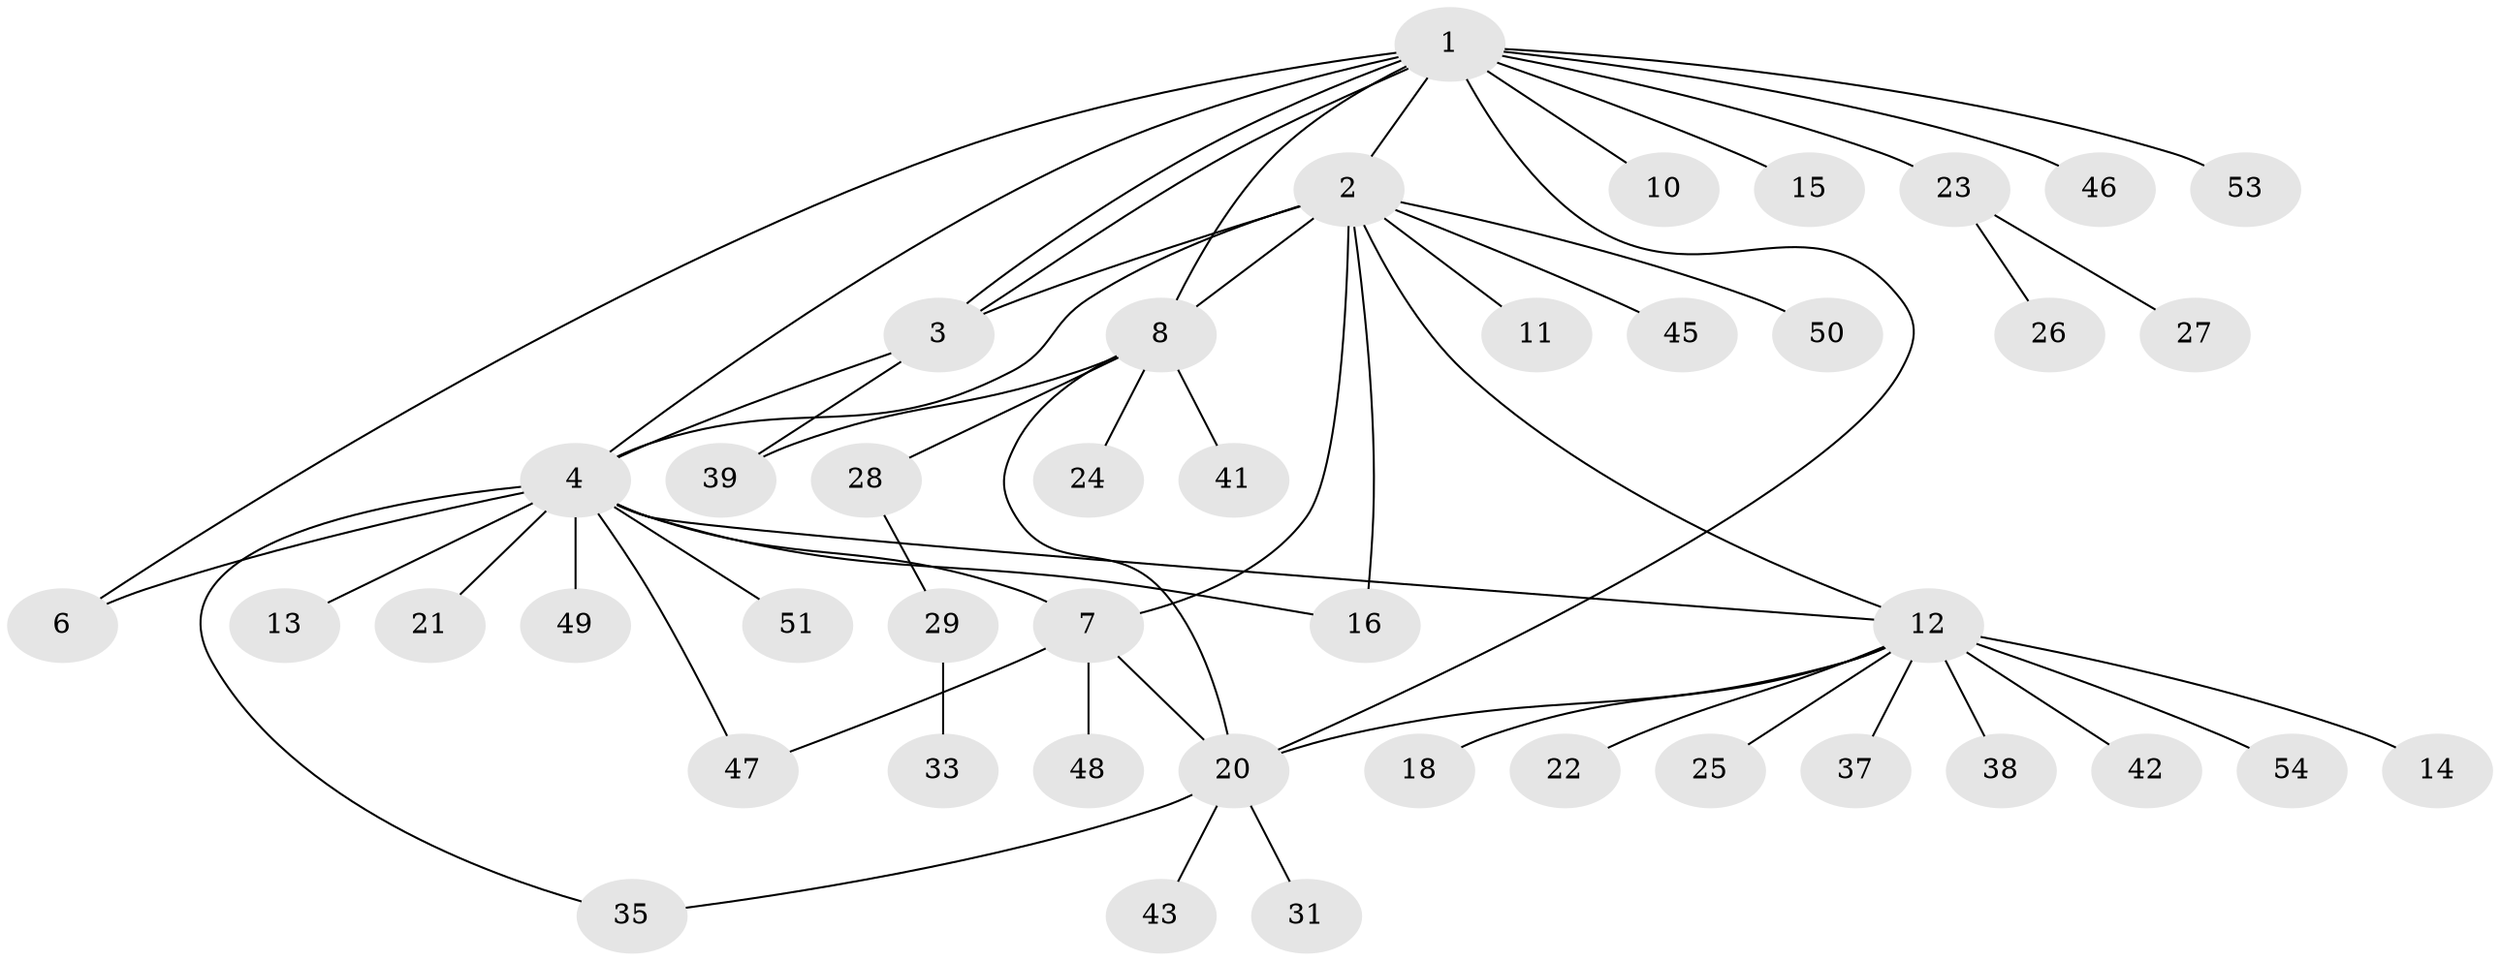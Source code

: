 // original degree distribution, {13: 0.018518518518518517, 9: 0.018518518518518517, 4: 0.09259259259259259, 12: 0.018518518518518517, 3: 0.07407407407407407, 2: 0.12962962962962962, 6: 0.018518518518518517, 1: 0.5740740740740741, 8: 0.037037037037037035, 5: 0.018518518518518517}
// Generated by graph-tools (version 1.1) at 2025/11/02/27/25 16:11:14]
// undirected, 43 vertices, 57 edges
graph export_dot {
graph [start="1"]
  node [color=gray90,style=filled];
  1 [super="+36"];
  2 [super="+19"];
  3 [super="+5"];
  4 [super="+9"];
  6;
  7 [super="+40"];
  8 [super="+32"];
  10 [super="+52"];
  11;
  12 [super="+17"];
  13;
  14;
  15;
  16;
  18;
  20 [super="+34"];
  21;
  22;
  23 [super="+30"];
  24;
  25;
  26;
  27;
  28;
  29 [super="+44"];
  31;
  33;
  35;
  37;
  38;
  39;
  41;
  42;
  43;
  45;
  46;
  47;
  48;
  49;
  50;
  51;
  53;
  54;
  1 -- 2;
  1 -- 3;
  1 -- 3;
  1 -- 4;
  1 -- 6;
  1 -- 8;
  1 -- 10;
  1 -- 15;
  1 -- 20;
  1 -- 23;
  1 -- 46;
  1 -- 53;
  2 -- 4;
  2 -- 8 [weight=2];
  2 -- 11;
  2 -- 12;
  2 -- 16;
  2 -- 50;
  2 -- 45;
  2 -- 7;
  2 -- 3;
  3 -- 4;
  3 -- 39;
  4 -- 7;
  4 -- 13;
  4 -- 16;
  4 -- 21;
  4 -- 35;
  4 -- 47;
  4 -- 49;
  4 -- 51;
  4 -- 6;
  4 -- 12;
  7 -- 48;
  7 -- 20;
  7 -- 47;
  8 -- 24;
  8 -- 28;
  8 -- 41;
  8 -- 20;
  8 -- 39;
  12 -- 14;
  12 -- 18;
  12 -- 22;
  12 -- 37;
  12 -- 38;
  12 -- 54;
  12 -- 20;
  12 -- 25;
  12 -- 42;
  20 -- 31;
  20 -- 35;
  20 -- 43;
  23 -- 26;
  23 -- 27;
  28 -- 29;
  29 -- 33;
}
